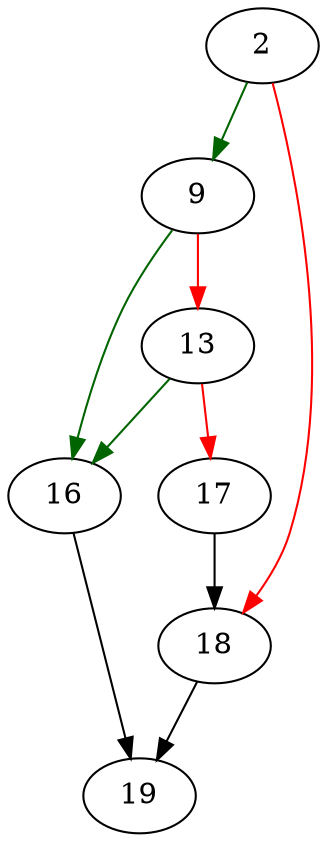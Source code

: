 strict digraph "analyzeOverKeyword" {
	// Node definitions.
	2 [entry=true];
	9;
	18;
	16;
	13;
	17;
	19;

	// Edge definitions.
	2 -> 9 [
		color=darkgreen
		cond=true
	];
	2 -> 18 [
		color=red
		cond=false
	];
	9 -> 16 [
		color=darkgreen
		cond=true
	];
	9 -> 13 [
		color=red
		cond=false
	];
	18 -> 19;
	16 -> 19;
	13 -> 16 [
		color=darkgreen
		cond=true
	];
	13 -> 17 [
		color=red
		cond=false
	];
	17 -> 18;
}